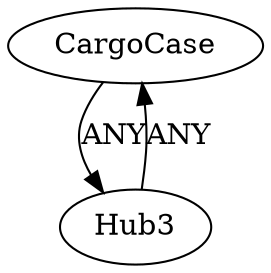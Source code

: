 /* Created by igraph 0.10.2 */
digraph {
  0 [
    instance=CargoCase_instance_1
    label=CargoCase
  ];
  1 [
    instance=Hub3_instance_4
    label=Hub3
  ];

  0 -> 1 [
    label=ANY
  ];
  1 -> 0 [
    label=ANY
  ];
}
